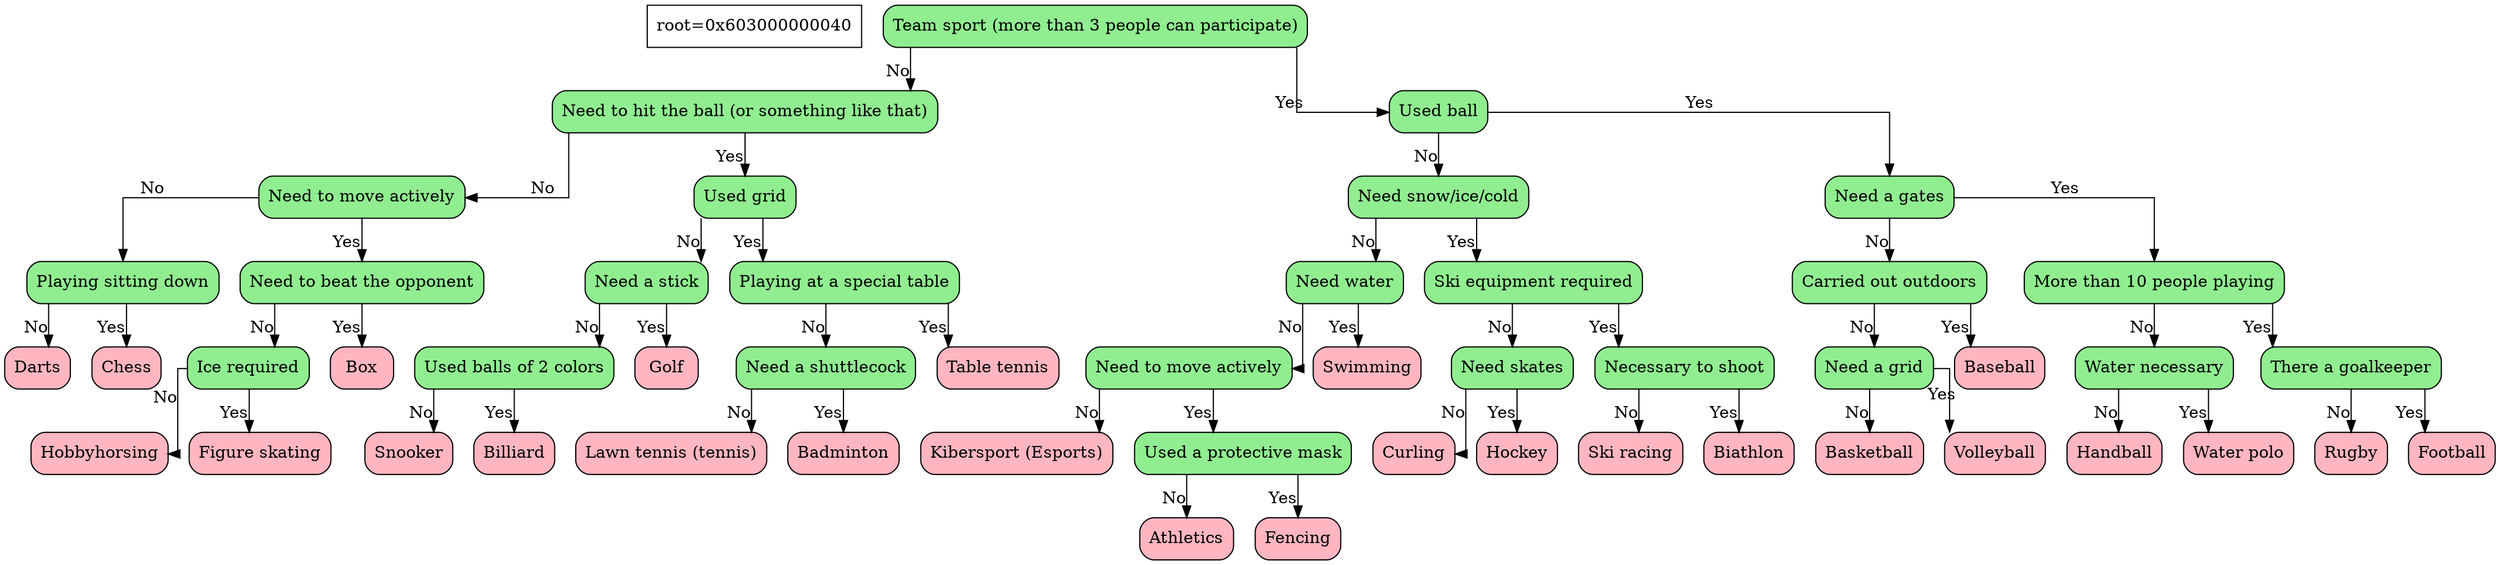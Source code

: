 digraph tree{
    node[shape=record,fontsize=14];
    splines=ortho
    info[label="root=0x603000000040"]

  	node0x603000000040[shape=Mrecord,style="rounded,filled",fillcolor="lightgreen",label="{ Team sport (more than 3 people can participate) }"]
	node0x603000000040->node0x603000000070[xlabel="No"]
	node0x603000000070[shape=Mrecord,style="rounded,filled",fillcolor="lightgreen",label="{ Need to hit the ball (or something like that) }"]
	node0x603000000070->node0x6030000000a0[xlabel="No"]
	node0x6030000000a0[shape=Mrecord,style="rounded,filled",fillcolor="lightgreen",label="{ Need to move actively }"]
	node0x6030000000a0->node0x6030000000d0[xlabel="No"]
	node0x6030000000d0[shape=Mrecord,style="rounded,filled",fillcolor="lightgreen",label="{ Playing sitting down }"]
	node0x6030000000d0->node0x603000000100[xlabel="No"]
	node0x603000000100[shape=Mrecord,style="rounded,filled",fillcolor="lightpink",label="{ Darts }"]
	node0x603000000100[shape=Mrecord,style="rounded,filled",fillcolor="lightpink",label="{ Darts }"]
	node0x6030000000d0[shape=Mrecord,style="rounded,filled",fillcolor="lightgreen",label="{ Playing sitting down }"]
	node0x6030000000d0->node0x603000000130[xlabel="Yes"]
	node0x603000000130[shape=Mrecord,style="rounded,filled",fillcolor="lightpink",label="{ Chess }"]
	node0x603000000130[shape=Mrecord,style="rounded,filled",fillcolor="lightpink",label="{ Chess }"]
	node0x6030000000a0[shape=Mrecord,style="rounded,filled",fillcolor="lightgreen",label="{ Need to move actively }"]
	node0x6030000000a0->node0x603000000160[xlabel="Yes"]
	node0x603000000160[shape=Mrecord,style="rounded,filled",fillcolor="lightgreen",label="{ Need to beat the opponent }"]
	node0x603000000160->node0x603000000190[xlabel="No"]
	node0x603000000190[shape=Mrecord,style="rounded,filled",fillcolor="lightgreen",label="{ Ice required }"]
	node0x603000000190->node0x6030000001c0[xlabel="No"]
	node0x6030000001c0[shape=Mrecord,style="rounded,filled",fillcolor="lightpink",label="{ Hobbyhorsing }"]
	node0x6030000001c0[shape=Mrecord,style="rounded,filled",fillcolor="lightpink",label="{ Hobbyhorsing }"]
	node0x603000000190[shape=Mrecord,style="rounded,filled",fillcolor="lightgreen",label="{ Ice required }"]
	node0x603000000190->node0x6030000001f0[xlabel="Yes"]
	node0x6030000001f0[shape=Mrecord,style="rounded,filled",fillcolor="lightpink",label="{ Figure skating }"]
	node0x6030000001f0[shape=Mrecord,style="rounded,filled",fillcolor="lightpink",label="{ Figure skating }"]
	node0x603000000160[shape=Mrecord,style="rounded,filled",fillcolor="lightgreen",label="{ Need to beat the opponent }"]
	node0x603000000160->node0x603000000220[xlabel="Yes"]
	node0x603000000220[shape=Mrecord,style="rounded,filled",fillcolor="lightpink",label="{ Box }"]
	node0x603000000220[shape=Mrecord,style="rounded,filled",fillcolor="lightpink",label="{ Box }"]
	node0x603000000070[shape=Mrecord,style="rounded,filled",fillcolor="lightgreen",label="{ Need to hit the ball (or something like that) }"]
	node0x603000000070->node0x603000000250[xlabel="Yes"]
	node0x603000000250[shape=Mrecord,style="rounded,filled",fillcolor="lightgreen",label="{ Used grid }"]
	node0x603000000250->node0x603000000280[xlabel="No"]
	node0x603000000280[shape=Mrecord,style="rounded,filled",fillcolor="lightgreen",label="{ Need a stick }"]
	node0x603000000280->node0x6030000002b0[xlabel="No"]
	node0x6030000002b0[shape=Mrecord,style="rounded,filled",fillcolor="lightgreen",label="{ Used balls of 2 colors }"]
	node0x6030000002b0->node0x6030000002e0[xlabel="No"]
	node0x6030000002e0[shape=Mrecord,style="rounded,filled",fillcolor="lightpink",label="{ Snooker }"]
	node0x6030000002e0[shape=Mrecord,style="rounded,filled",fillcolor="lightpink",label="{ Snooker }"]
	node0x6030000002b0[shape=Mrecord,style="rounded,filled",fillcolor="lightgreen",label="{ Used balls of 2 colors }"]
	node0x6030000002b0->node0x603000000310[xlabel="Yes"]
	node0x603000000310[shape=Mrecord,style="rounded,filled",fillcolor="lightpink",label="{ Billiard }"]
	node0x603000000310[shape=Mrecord,style="rounded,filled",fillcolor="lightpink",label="{ Billiard }"]
	node0x603000000280[shape=Mrecord,style="rounded,filled",fillcolor="lightgreen",label="{ Need a stick }"]
	node0x603000000280->node0x603000000340[xlabel="Yes"]
	node0x603000000340[shape=Mrecord,style="rounded,filled",fillcolor="lightpink",label="{ Golf }"]
	node0x603000000340[shape=Mrecord,style="rounded,filled",fillcolor="lightpink",label="{ Golf }"]
	node0x603000000250[shape=Mrecord,style="rounded,filled",fillcolor="lightgreen",label="{ Used grid }"]
	node0x603000000250->node0x603000000370[xlabel="Yes"]
	node0x603000000370[shape=Mrecord,style="rounded,filled",fillcolor="lightgreen",label="{ Playing at a special table }"]
	node0x603000000370->node0x6030000003a0[xlabel="No"]
	node0x6030000003a0[shape=Mrecord,style="rounded,filled",fillcolor="lightgreen",label="{ Need a shuttlecock }"]
	node0x6030000003a0->node0x6030000003d0[xlabel="No"]
	node0x6030000003d0[shape=Mrecord,style="rounded,filled",fillcolor="lightpink",label="{ Lawn tennis (tennis) }"]
	node0x6030000003d0[shape=Mrecord,style="rounded,filled",fillcolor="lightpink",label="{ Lawn tennis (tennis) }"]
	node0x6030000003a0[shape=Mrecord,style="rounded,filled",fillcolor="lightgreen",label="{ Need a shuttlecock }"]
	node0x6030000003a0->node0x603000000400[xlabel="Yes"]
	node0x603000000400[shape=Mrecord,style="rounded,filled",fillcolor="lightpink",label="{ Badminton }"]
	node0x603000000400[shape=Mrecord,style="rounded,filled",fillcolor="lightpink",label="{ Badminton }"]
	node0x603000000370[shape=Mrecord,style="rounded,filled",fillcolor="lightgreen",label="{ Playing at a special table }"]
	node0x603000000370->node0x603000000430[xlabel="Yes"]
	node0x603000000430[shape=Mrecord,style="rounded,filled",fillcolor="lightpink",label="{ Table tennis }"]
	node0x603000000430[shape=Mrecord,style="rounded,filled",fillcolor="lightpink",label="{ Table tennis }"]
	node0x603000000040[shape=Mrecord,style="rounded,filled",fillcolor="lightgreen",label="{ Team sport (more than 3 people can participate) }"]
	node0x603000000040->node0x603000000460[xlabel="Yes"]
	node0x603000000460[shape=Mrecord,style="rounded,filled",fillcolor="lightgreen",label="{ Used ball }"]
	node0x603000000460->node0x603000000490[xlabel="No"]
	node0x603000000490[shape=Mrecord,style="rounded,filled",fillcolor="lightgreen",label="{ Need snow/ice/cold }"]
	node0x603000000490->node0x6030000004c0[xlabel="No"]
	node0x6030000004c0[shape=Mrecord,style="rounded,filled",fillcolor="lightgreen",label="{ Need water }"]
	node0x6030000004c0->node0x6030000004f0[xlabel="No"]
	node0x6030000004f0[shape=Mrecord,style="rounded,filled",fillcolor="lightgreen",label="{ Need to move actively }"]
	node0x6030000004f0->node0x603000000520[xlabel="No"]
	node0x603000000520[shape=Mrecord,style="rounded,filled",fillcolor="lightpink",label="{ Kibersport (Esports) }"]
	node0x603000000520[shape=Mrecord,style="rounded,filled",fillcolor="lightpink",label="{ Kibersport (Esports) }"]
	node0x6030000004f0[shape=Mrecord,style="rounded,filled",fillcolor="lightgreen",label="{ Need to move actively }"]
	node0x6030000004f0->node0x603000000550[xlabel="Yes"]
	node0x603000000550[shape=Mrecord,style="rounded,filled",fillcolor="lightgreen",label="{ Used a protective mask }"]
	node0x603000000550->node0x603000000580[xlabel="No"]
	node0x603000000580[shape=Mrecord,style="rounded,filled",fillcolor="lightpink",label="{ Athletics }"]
	node0x603000000580[shape=Mrecord,style="rounded,filled",fillcolor="lightpink",label="{ Athletics }"]
	node0x603000000550[shape=Mrecord,style="rounded,filled",fillcolor="lightgreen",label="{ Used a protective mask }"]
	node0x603000000550->node0x6030000005b0[xlabel="Yes"]
	node0x6030000005b0[shape=Mrecord,style="rounded,filled",fillcolor="lightpink",label="{ Fencing }"]
	node0x6030000005b0[shape=Mrecord,style="rounded,filled",fillcolor="lightpink",label="{ Fencing }"]
	node0x6030000004c0[shape=Mrecord,style="rounded,filled",fillcolor="lightgreen",label="{ Need water }"]
	node0x6030000004c0->node0x6030000005e0[xlabel="Yes"]
	node0x6030000005e0[shape=Mrecord,style="rounded,filled",fillcolor="lightpink",label="{ Swimming }"]
	node0x6030000005e0[shape=Mrecord,style="rounded,filled",fillcolor="lightpink",label="{ Swimming }"]
	node0x603000000490[shape=Mrecord,style="rounded,filled",fillcolor="lightgreen",label="{ Need snow/ice/cold }"]
	node0x603000000490->node0x603000000610[xlabel="Yes"]
	node0x603000000610[shape=Mrecord,style="rounded,filled",fillcolor="lightgreen",label="{ Ski equipment required }"]
	node0x603000000610->node0x603000000640[xlabel="No"]
	node0x603000000640[shape=Mrecord,style="rounded,filled",fillcolor="lightgreen",label="{ Need skates }"]
	node0x603000000640->node0x603000000670[xlabel="No"]
	node0x603000000670[shape=Mrecord,style="rounded,filled",fillcolor="lightpink",label="{ Curling }"]
	node0x603000000670[shape=Mrecord,style="rounded,filled",fillcolor="lightpink",label="{ Curling }"]
	node0x603000000640[shape=Mrecord,style="rounded,filled",fillcolor="lightgreen",label="{ Need skates }"]
	node0x603000000640->node0x6030000006a0[xlabel="Yes"]
	node0x6030000006a0[shape=Mrecord,style="rounded,filled",fillcolor="lightpink",label="{ Hockey }"]
	node0x6030000006a0[shape=Mrecord,style="rounded,filled",fillcolor="lightpink",label="{ Hockey }"]
	node0x603000000610[shape=Mrecord,style="rounded,filled",fillcolor="lightgreen",label="{ Ski equipment required }"]
	node0x603000000610->node0x6030000006d0[xlabel="Yes"]
	node0x6030000006d0[shape=Mrecord,style="rounded,filled",fillcolor="lightgreen",label="{ Necessary to shoot }"]
	node0x6030000006d0->node0x603000000700[xlabel="No"]
	node0x603000000700[shape=Mrecord,style="rounded,filled",fillcolor="lightpink",label="{ Ski racing }"]
	node0x603000000700[shape=Mrecord,style="rounded,filled",fillcolor="lightpink",label="{ Ski racing }"]
	node0x6030000006d0[shape=Mrecord,style="rounded,filled",fillcolor="lightgreen",label="{ Necessary to shoot }"]
	node0x6030000006d0->node0x603000000730[xlabel="Yes"]
	node0x603000000730[shape=Mrecord,style="rounded,filled",fillcolor="lightpink",label="{ Biathlon }"]
	node0x603000000730[shape=Mrecord,style="rounded,filled",fillcolor="lightpink",label="{ Biathlon }"]
	node0x603000000460[shape=Mrecord,style="rounded,filled",fillcolor="lightgreen",label="{ Used ball }"]
	node0x603000000460->node0x603000000760[xlabel="Yes"]
	node0x603000000760[shape=Mrecord,style="rounded,filled",fillcolor="lightgreen",label="{ Need a gates }"]
	node0x603000000760->node0x603000000790[xlabel="No"]
	node0x603000000790[shape=Mrecord,style="rounded,filled",fillcolor="lightgreen",label="{ Carried out outdoors }"]
	node0x603000000790->node0x6030000007c0[xlabel="No"]
	node0x6030000007c0[shape=Mrecord,style="rounded,filled",fillcolor="lightgreen",label="{ Need a grid }"]
	node0x6030000007c0->node0x6030000007f0[xlabel="No"]
	node0x6030000007f0[shape=Mrecord,style="rounded,filled",fillcolor="lightpink",label="{ Basketball }"]
	node0x6030000007f0[shape=Mrecord,style="rounded,filled",fillcolor="lightpink",label="{ Basketball }"]
	node0x6030000007c0[shape=Mrecord,style="rounded,filled",fillcolor="lightgreen",label="{ Need a grid }"]
	node0x6030000007c0->node0x603000000820[xlabel="Yes"]
	node0x603000000820[shape=Mrecord,style="rounded,filled",fillcolor="lightpink",label="{ Volleyball }"]
	node0x603000000820[shape=Mrecord,style="rounded,filled",fillcolor="lightpink",label="{ Volleyball }"]
	node0x603000000790[shape=Mrecord,style="rounded,filled",fillcolor="lightgreen",label="{ Carried out outdoors }"]
	node0x603000000790->node0x603000000850[xlabel="Yes"]
	node0x603000000850[shape=Mrecord,style="rounded,filled",fillcolor="lightpink",label="{ Baseball }"]
	node0x603000000850[shape=Mrecord,style="rounded,filled",fillcolor="lightpink",label="{ Baseball }"]
	node0x603000000760[shape=Mrecord,style="rounded,filled",fillcolor="lightgreen",label="{ Need a gates }"]
	node0x603000000760->node0x603000000880[xlabel="Yes"]
	node0x603000000880[shape=Mrecord,style="rounded,filled",fillcolor="lightgreen",label="{ More than 10 people playing }"]
	node0x603000000880->node0x6030000008b0[xlabel="No"]
	node0x6030000008b0[shape=Mrecord,style="rounded,filled",fillcolor="lightgreen",label="{ Water necessary }"]
	node0x6030000008b0->node0x6030000008e0[xlabel="No"]
	node0x6030000008e0[shape=Mrecord,style="rounded,filled",fillcolor="lightpink",label="{ Handball }"]
	node0x6030000008e0[shape=Mrecord,style="rounded,filled",fillcolor="lightpink",label="{ Handball }"]
	node0x6030000008b0[shape=Mrecord,style="rounded,filled",fillcolor="lightgreen",label="{ Water necessary }"]
	node0x6030000008b0->node0x603000000910[xlabel="Yes"]
	node0x603000000910[shape=Mrecord,style="rounded,filled",fillcolor="lightpink",label="{ Water polo }"]
	node0x603000000910[shape=Mrecord,style="rounded,filled",fillcolor="lightpink",label="{ Water polo }"]
	node0x603000000880[shape=Mrecord,style="rounded,filled",fillcolor="lightgreen",label="{ More than 10 people playing }"]
	node0x603000000880->node0x603000000940[xlabel="Yes"]
	node0x603000000940[shape=Mrecord,style="rounded,filled",fillcolor="lightgreen",label="{ There a goalkeeper }"]
	node0x603000000940->node0x603000000970[xlabel="No"]
	node0x603000000970[shape=Mrecord,style="rounded,filled",fillcolor="lightpink",label="{ Rugby }"]
	node0x603000000970[shape=Mrecord,style="rounded,filled",fillcolor="lightpink",label="{ Rugby }"]
	node0x603000000940[shape=Mrecord,style="rounded,filled",fillcolor="lightgreen",label="{ There a goalkeeper }"]
	node0x603000000940->node0x6030000009a0[xlabel="Yes"]
	node0x6030000009a0[shape=Mrecord,style="rounded,filled",fillcolor="lightpink",label="{ Football }"]
	node0x6030000009a0[shape=Mrecord,style="rounded,filled",fillcolor="lightpink",label="{ Football }"]

}